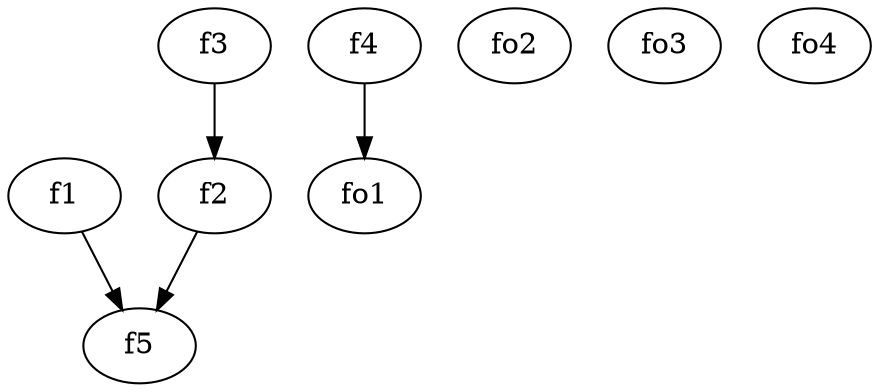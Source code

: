 strict digraph  {
f1;
f2;
f3;
f4;
f5;
fo1;
fo2;
fo3;
fo4;
f1 -> f5  [weight=2];
f2 -> f5  [weight=2];
f3 -> f2  [weight=2];
f4 -> fo1  [weight=2];
}
